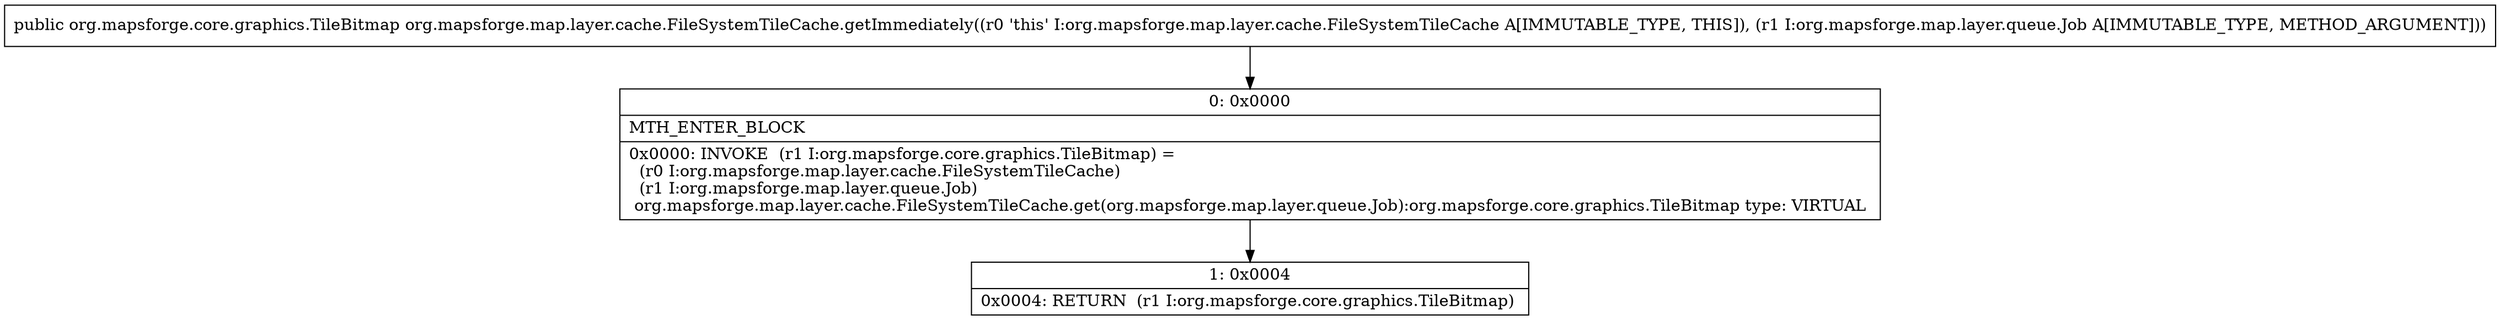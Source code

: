 digraph "CFG fororg.mapsforge.map.layer.cache.FileSystemTileCache.getImmediately(Lorg\/mapsforge\/map\/layer\/queue\/Job;)Lorg\/mapsforge\/core\/graphics\/TileBitmap;" {
Node_0 [shape=record,label="{0\:\ 0x0000|MTH_ENTER_BLOCK\l|0x0000: INVOKE  (r1 I:org.mapsforge.core.graphics.TileBitmap) = \l  (r0 I:org.mapsforge.map.layer.cache.FileSystemTileCache)\l  (r1 I:org.mapsforge.map.layer.queue.Job)\l org.mapsforge.map.layer.cache.FileSystemTileCache.get(org.mapsforge.map.layer.queue.Job):org.mapsforge.core.graphics.TileBitmap type: VIRTUAL \l}"];
Node_1 [shape=record,label="{1\:\ 0x0004|0x0004: RETURN  (r1 I:org.mapsforge.core.graphics.TileBitmap) \l}"];
MethodNode[shape=record,label="{public org.mapsforge.core.graphics.TileBitmap org.mapsforge.map.layer.cache.FileSystemTileCache.getImmediately((r0 'this' I:org.mapsforge.map.layer.cache.FileSystemTileCache A[IMMUTABLE_TYPE, THIS]), (r1 I:org.mapsforge.map.layer.queue.Job A[IMMUTABLE_TYPE, METHOD_ARGUMENT])) }"];
MethodNode -> Node_0;
Node_0 -> Node_1;
}

